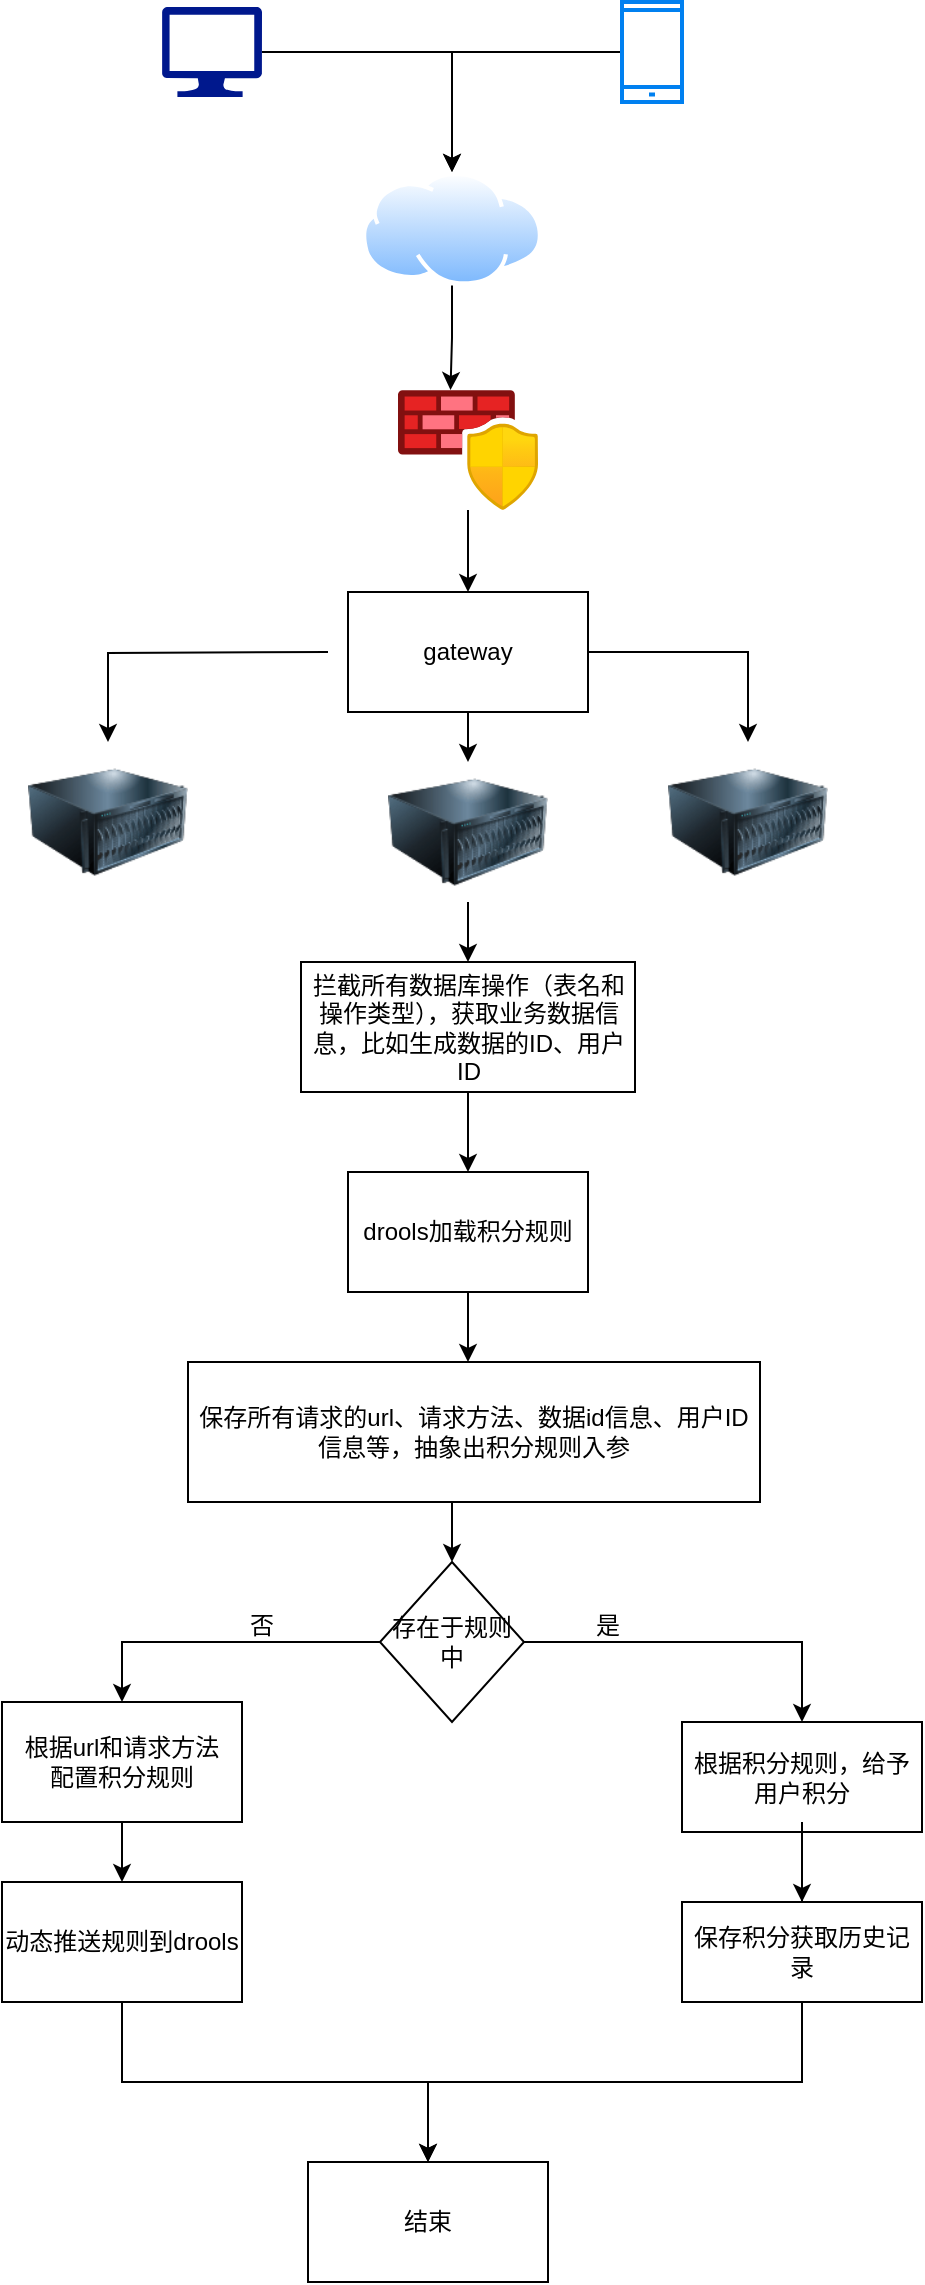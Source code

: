 <mxfile version="20.7.4" type="github">
  <diagram id="fvKM5-ZGO-roIB81G2cB" name="第 1 页">
    <mxGraphModel dx="2074" dy="1106" grid="1" gridSize="10" guides="1" tooltips="1" connect="1" arrows="1" fold="1" page="1" pageScale="1" pageWidth="827" pageHeight="1169" math="0" shadow="0">
      <root>
        <mxCell id="0" />
        <mxCell id="1" parent="0" />
        <mxCell id="Cm4apO4eyMY5CgvIglGU-10" style="edgeStyle=orthogonalEdgeStyle;rounded=0;orthogonalLoop=1;jettySize=auto;html=1;entryX=0.5;entryY=0;entryDx=0;entryDy=0;" edge="1" parent="1" source="Cm4apO4eyMY5CgvIglGU-1" target="Cm4apO4eyMY5CgvIglGU-8">
          <mxGeometry relative="1" as="geometry" />
        </mxCell>
        <mxCell id="Cm4apO4eyMY5CgvIglGU-1" value="" style="sketch=0;aspect=fixed;pointerEvents=1;shadow=0;dashed=0;html=1;strokeColor=none;labelPosition=center;verticalLabelPosition=bottom;verticalAlign=top;align=center;fillColor=#00188D;shape=mxgraph.azure.computer" vertex="1" parent="1">
          <mxGeometry x="210" y="22.5" width="50" height="45" as="geometry" />
        </mxCell>
        <mxCell id="Cm4apO4eyMY5CgvIglGU-11" style="edgeStyle=orthogonalEdgeStyle;rounded=0;orthogonalLoop=1;jettySize=auto;html=1;entryX=0.5;entryY=0;entryDx=0;entryDy=0;" edge="1" parent="1" source="Cm4apO4eyMY5CgvIglGU-7" target="Cm4apO4eyMY5CgvIglGU-8">
          <mxGeometry relative="1" as="geometry" />
        </mxCell>
        <mxCell id="Cm4apO4eyMY5CgvIglGU-7" value="" style="html=1;verticalLabelPosition=bottom;align=center;labelBackgroundColor=#ffffff;verticalAlign=top;strokeWidth=2;strokeColor=#0080F0;shadow=0;dashed=0;shape=mxgraph.ios7.icons.smartphone;" vertex="1" parent="1">
          <mxGeometry x="440" y="20" width="30" height="50" as="geometry" />
        </mxCell>
        <mxCell id="Cm4apO4eyMY5CgvIglGU-14" style="edgeStyle=orthogonalEdgeStyle;rounded=0;orthogonalLoop=1;jettySize=auto;html=1;entryX=0.375;entryY=0;entryDx=0;entryDy=0;entryPerimeter=0;" edge="1" parent="1" source="Cm4apO4eyMY5CgvIglGU-8" target="Cm4apO4eyMY5CgvIglGU-13">
          <mxGeometry relative="1" as="geometry" />
        </mxCell>
        <mxCell id="Cm4apO4eyMY5CgvIglGU-8" value="" style="aspect=fixed;perimeter=ellipsePerimeter;html=1;align=center;shadow=0;dashed=0;spacingTop=3;image;image=img/lib/active_directory/internet_cloud.svg;" vertex="1" parent="1">
          <mxGeometry x="310" y="105" width="90" height="56.7" as="geometry" />
        </mxCell>
        <mxCell id="Cm4apO4eyMY5CgvIglGU-20" value="" style="edgeStyle=orthogonalEdgeStyle;rounded=0;orthogonalLoop=1;jettySize=auto;html=1;exitX=0.5;exitY=1;exitDx=0;exitDy=0;" edge="1" parent="1" source="Cm4apO4eyMY5CgvIglGU-23" target="Cm4apO4eyMY5CgvIglGU-15">
          <mxGeometry relative="1" as="geometry" />
        </mxCell>
        <mxCell id="Cm4apO4eyMY5CgvIglGU-21" style="edgeStyle=orthogonalEdgeStyle;rounded=0;orthogonalLoop=1;jettySize=auto;html=1;" edge="1" parent="1" target="Cm4apO4eyMY5CgvIglGU-17">
          <mxGeometry relative="1" as="geometry">
            <mxPoint x="293" y="345" as="sourcePoint" />
          </mxGeometry>
        </mxCell>
        <mxCell id="Cm4apO4eyMY5CgvIglGU-22" style="edgeStyle=orthogonalEdgeStyle;rounded=0;orthogonalLoop=1;jettySize=auto;html=1;entryX=0.5;entryY=0;entryDx=0;entryDy=0;exitX=1;exitY=0.5;exitDx=0;exitDy=0;" edge="1" parent="1" source="Cm4apO4eyMY5CgvIglGU-23" target="Cm4apO4eyMY5CgvIglGU-16">
          <mxGeometry relative="1" as="geometry" />
        </mxCell>
        <mxCell id="Cm4apO4eyMY5CgvIglGU-24" value="" style="edgeStyle=orthogonalEdgeStyle;rounded=0;orthogonalLoop=1;jettySize=auto;html=1;" edge="1" parent="1" source="Cm4apO4eyMY5CgvIglGU-13" target="Cm4apO4eyMY5CgvIglGU-23">
          <mxGeometry relative="1" as="geometry" />
        </mxCell>
        <mxCell id="Cm4apO4eyMY5CgvIglGU-13" value="" style="aspect=fixed;html=1;points=[];align=center;image;fontSize=12;image=img/lib/azure2/networking/Azure_Firewall_Manager.svg;" vertex="1" parent="1">
          <mxGeometry x="328" y="214" width="70" height="60" as="geometry" />
        </mxCell>
        <mxCell id="Cm4apO4eyMY5CgvIglGU-33" value="" style="edgeStyle=orthogonalEdgeStyle;rounded=0;orthogonalLoop=1;jettySize=auto;html=1;" edge="1" parent="1" source="Cm4apO4eyMY5CgvIglGU-15" target="Cm4apO4eyMY5CgvIglGU-25">
          <mxGeometry relative="1" as="geometry" />
        </mxCell>
        <mxCell id="Cm4apO4eyMY5CgvIglGU-15" value="" style="image;html=1;image=img/lib/clip_art/computers/Server_128x128.png" vertex="1" parent="1">
          <mxGeometry x="323" y="400" width="80" height="70" as="geometry" />
        </mxCell>
        <mxCell id="Cm4apO4eyMY5CgvIglGU-16" value="" style="image;html=1;image=img/lib/clip_art/computers/Server_128x128.png" vertex="1" parent="1">
          <mxGeometry x="463" y="390" width="80" height="80" as="geometry" />
        </mxCell>
        <mxCell id="Cm4apO4eyMY5CgvIglGU-17" value="" style="image;html=1;image=img/lib/clip_art/computers/Server_128x128.png" vertex="1" parent="1">
          <mxGeometry x="143" y="390" width="80" height="80" as="geometry" />
        </mxCell>
        <mxCell id="Cm4apO4eyMY5CgvIglGU-23" value="gateway" style="rounded=0;whiteSpace=wrap;html=1;" vertex="1" parent="1">
          <mxGeometry x="303" y="315" width="120" height="60" as="geometry" />
        </mxCell>
        <mxCell id="Cm4apO4eyMY5CgvIglGU-34" style="edgeStyle=orthogonalEdgeStyle;rounded=0;orthogonalLoop=1;jettySize=auto;html=1;entryX=0.5;entryY=0;entryDx=0;entryDy=0;" edge="1" parent="1" source="Cm4apO4eyMY5CgvIglGU-25" target="Cm4apO4eyMY5CgvIglGU-29">
          <mxGeometry relative="1" as="geometry" />
        </mxCell>
        <mxCell id="Cm4apO4eyMY5CgvIglGU-25" value="拦截所有数据库操作（表名和操作类型），获取业务数据信息，比如生成数据的ID、用户ID" style="rounded=0;whiteSpace=wrap;html=1;" vertex="1" parent="1">
          <mxGeometry x="279.5" y="500" width="167" height="65" as="geometry" />
        </mxCell>
        <mxCell id="Cm4apO4eyMY5CgvIglGU-39" style="edgeStyle=orthogonalEdgeStyle;rounded=0;orthogonalLoop=1;jettySize=auto;html=1;exitX=0.5;exitY=1;exitDx=0;exitDy=0;entryX=0.5;entryY=0;entryDx=0;entryDy=0;" edge="1" parent="1" source="Cm4apO4eyMY5CgvIglGU-26" target="Cm4apO4eyMY5CgvIglGU-32">
          <mxGeometry relative="1" as="geometry">
            <mxPoint x="60" y="763" as="targetPoint" />
          </mxGeometry>
        </mxCell>
        <mxCell id="Cm4apO4eyMY5CgvIglGU-26" value="保存所有请求的url、请求方法、数据id信息、用户ID信息等，抽象出积分规则入参" style="rounded=0;whiteSpace=wrap;html=1;" vertex="1" parent="1">
          <mxGeometry x="223" y="700" width="286" height="70" as="geometry" />
        </mxCell>
        <mxCell id="Cm4apO4eyMY5CgvIglGU-40" style="edgeStyle=orthogonalEdgeStyle;rounded=0;orthogonalLoop=1;jettySize=auto;html=1;exitX=0.5;exitY=1;exitDx=0;exitDy=0;entryX=0.5;entryY=0;entryDx=0;entryDy=0;" edge="1" parent="1" source="Cm4apO4eyMY5CgvIglGU-27" target="Cm4apO4eyMY5CgvIglGU-28">
          <mxGeometry relative="1" as="geometry" />
        </mxCell>
        <mxCell id="Cm4apO4eyMY5CgvIglGU-27" value="根据url和请求方法&lt;br&gt;配置积分规则" style="rounded=0;whiteSpace=wrap;html=1;" vertex="1" parent="1">
          <mxGeometry x="130" y="870" width="120" height="60" as="geometry" />
        </mxCell>
        <mxCell id="Cm4apO4eyMY5CgvIglGU-44" style="edgeStyle=orthogonalEdgeStyle;rounded=0;orthogonalLoop=1;jettySize=auto;html=1;exitX=0.5;exitY=1;exitDx=0;exitDy=0;" edge="1" parent="1" source="Cm4apO4eyMY5CgvIglGU-28" target="Cm4apO4eyMY5CgvIglGU-41">
          <mxGeometry relative="1" as="geometry" />
        </mxCell>
        <mxCell id="Cm4apO4eyMY5CgvIglGU-28" value="动态推送规则到drools" style="rounded=0;whiteSpace=wrap;html=1;" vertex="1" parent="1">
          <mxGeometry x="130" y="960" width="120" height="60" as="geometry" />
        </mxCell>
        <mxCell id="Cm4apO4eyMY5CgvIglGU-36" value="" style="edgeStyle=orthogonalEdgeStyle;rounded=0;orthogonalLoop=1;jettySize=auto;html=1;" edge="1" parent="1" source="Cm4apO4eyMY5CgvIglGU-29">
          <mxGeometry relative="1" as="geometry">
            <mxPoint x="363" y="700" as="targetPoint" />
          </mxGeometry>
        </mxCell>
        <mxCell id="Cm4apO4eyMY5CgvIglGU-29" value="drools加载积分规则" style="rounded=0;whiteSpace=wrap;html=1;" vertex="1" parent="1">
          <mxGeometry x="303" y="605" width="120" height="60" as="geometry" />
        </mxCell>
        <mxCell id="Cm4apO4eyMY5CgvIglGU-43" style="edgeStyle=orthogonalEdgeStyle;rounded=0;orthogonalLoop=1;jettySize=auto;html=1;entryX=0.5;entryY=0;entryDx=0;entryDy=0;" edge="1" parent="1" source="Cm4apO4eyMY5CgvIglGU-31" target="Cm4apO4eyMY5CgvIglGU-42">
          <mxGeometry relative="1" as="geometry" />
        </mxCell>
        <mxCell id="Cm4apO4eyMY5CgvIglGU-31" value="根据积分规则，给予用户积分" style="rounded=0;whiteSpace=wrap;html=1;" vertex="1" parent="1">
          <mxGeometry x="470" y="880" width="120" height="55" as="geometry" />
        </mxCell>
        <mxCell id="Cm4apO4eyMY5CgvIglGU-37" style="edgeStyle=orthogonalEdgeStyle;rounded=0;orthogonalLoop=1;jettySize=auto;html=1;entryX=0.5;entryY=0;entryDx=0;entryDy=0;" edge="1" parent="1" source="Cm4apO4eyMY5CgvIglGU-32" target="Cm4apO4eyMY5CgvIglGU-31">
          <mxGeometry relative="1" as="geometry" />
        </mxCell>
        <mxCell id="Cm4apO4eyMY5CgvIglGU-38" style="edgeStyle=orthogonalEdgeStyle;rounded=0;orthogonalLoop=1;jettySize=auto;html=1;entryX=0.5;entryY=0;entryDx=0;entryDy=0;" edge="1" parent="1" source="Cm4apO4eyMY5CgvIglGU-32" target="Cm4apO4eyMY5CgvIglGU-27">
          <mxGeometry relative="1" as="geometry" />
        </mxCell>
        <mxCell id="Cm4apO4eyMY5CgvIglGU-32" value="存在于规则中" style="rhombus;whiteSpace=wrap;html=1;" vertex="1" parent="1">
          <mxGeometry x="319" y="800" width="72" height="80" as="geometry" />
        </mxCell>
        <mxCell id="Cm4apO4eyMY5CgvIglGU-41" value="结束" style="rounded=0;whiteSpace=wrap;html=1;" vertex="1" parent="1">
          <mxGeometry x="283" y="1100" width="120" height="60" as="geometry" />
        </mxCell>
        <mxCell id="Cm4apO4eyMY5CgvIglGU-45" style="edgeStyle=orthogonalEdgeStyle;rounded=0;orthogonalLoop=1;jettySize=auto;html=1;entryX=0.5;entryY=0;entryDx=0;entryDy=0;" edge="1" parent="1">
          <mxGeometry relative="1" as="geometry">
            <mxPoint x="530" y="930" as="sourcePoint" />
            <mxPoint x="343" y="1100" as="targetPoint" />
            <Array as="points">
              <mxPoint x="530" y="1060" />
              <mxPoint x="343" y="1060" />
            </Array>
          </mxGeometry>
        </mxCell>
        <mxCell id="Cm4apO4eyMY5CgvIglGU-42" value="保存积分获取历史记录" style="rounded=0;whiteSpace=wrap;html=1;" vertex="1" parent="1">
          <mxGeometry x="470" y="970" width="120" height="50" as="geometry" />
        </mxCell>
        <mxCell id="Cm4apO4eyMY5CgvIglGU-48" value="是" style="text;strokeColor=none;align=center;fillColor=none;html=1;verticalAlign=middle;whiteSpace=wrap;rounded=0;" vertex="1" parent="1">
          <mxGeometry x="403" y="817" width="60" height="30" as="geometry" />
        </mxCell>
        <mxCell id="Cm4apO4eyMY5CgvIglGU-50" value="否" style="text;strokeColor=none;align=center;fillColor=none;html=1;verticalAlign=middle;whiteSpace=wrap;rounded=0;" vertex="1" parent="1">
          <mxGeometry x="230" y="817" width="60" height="30" as="geometry" />
        </mxCell>
      </root>
    </mxGraphModel>
  </diagram>
</mxfile>

